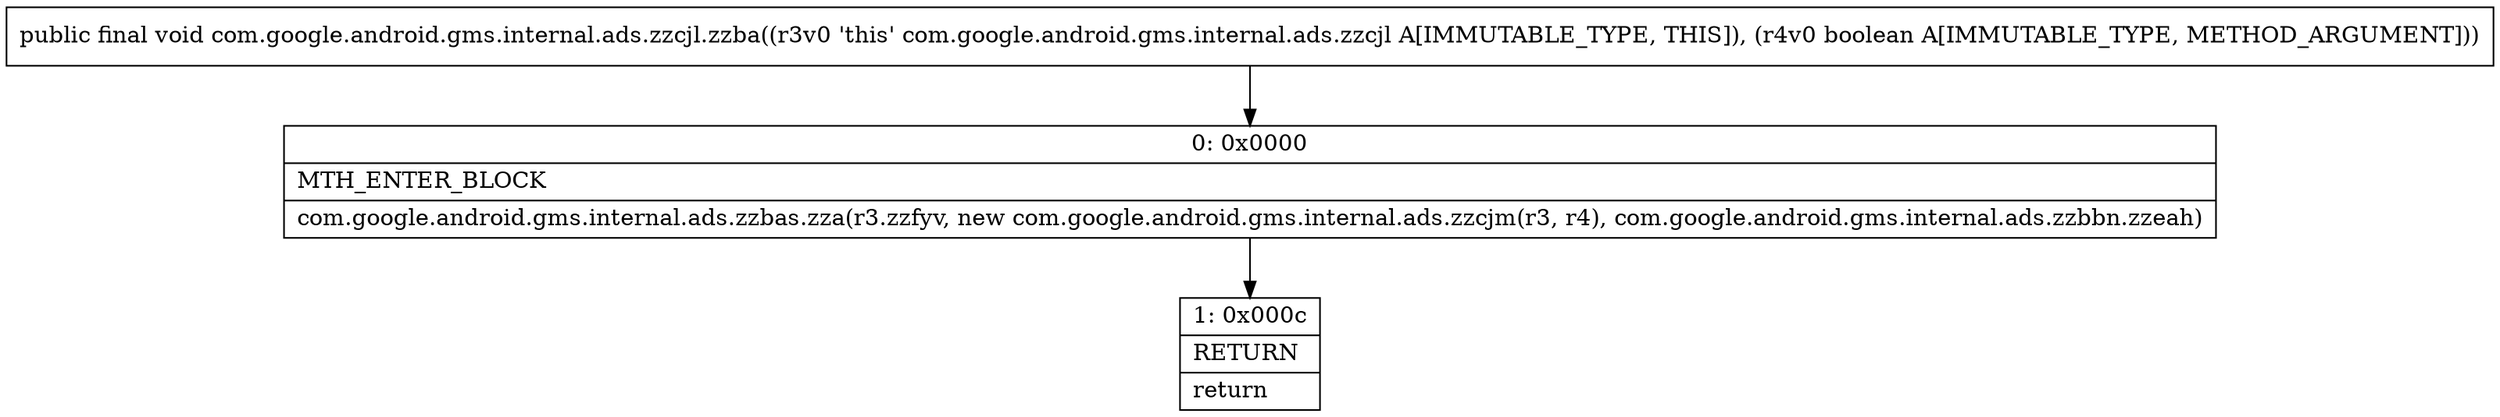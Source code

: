 digraph "CFG forcom.google.android.gms.internal.ads.zzcjl.zzba(Z)V" {
Node_0 [shape=record,label="{0\:\ 0x0000|MTH_ENTER_BLOCK\l|com.google.android.gms.internal.ads.zzbas.zza(r3.zzfyv, new com.google.android.gms.internal.ads.zzcjm(r3, r4), com.google.android.gms.internal.ads.zzbbn.zzeah)\l}"];
Node_1 [shape=record,label="{1\:\ 0x000c|RETURN\l|return\l}"];
MethodNode[shape=record,label="{public final void com.google.android.gms.internal.ads.zzcjl.zzba((r3v0 'this' com.google.android.gms.internal.ads.zzcjl A[IMMUTABLE_TYPE, THIS]), (r4v0 boolean A[IMMUTABLE_TYPE, METHOD_ARGUMENT])) }"];
MethodNode -> Node_0;
Node_0 -> Node_1;
}

